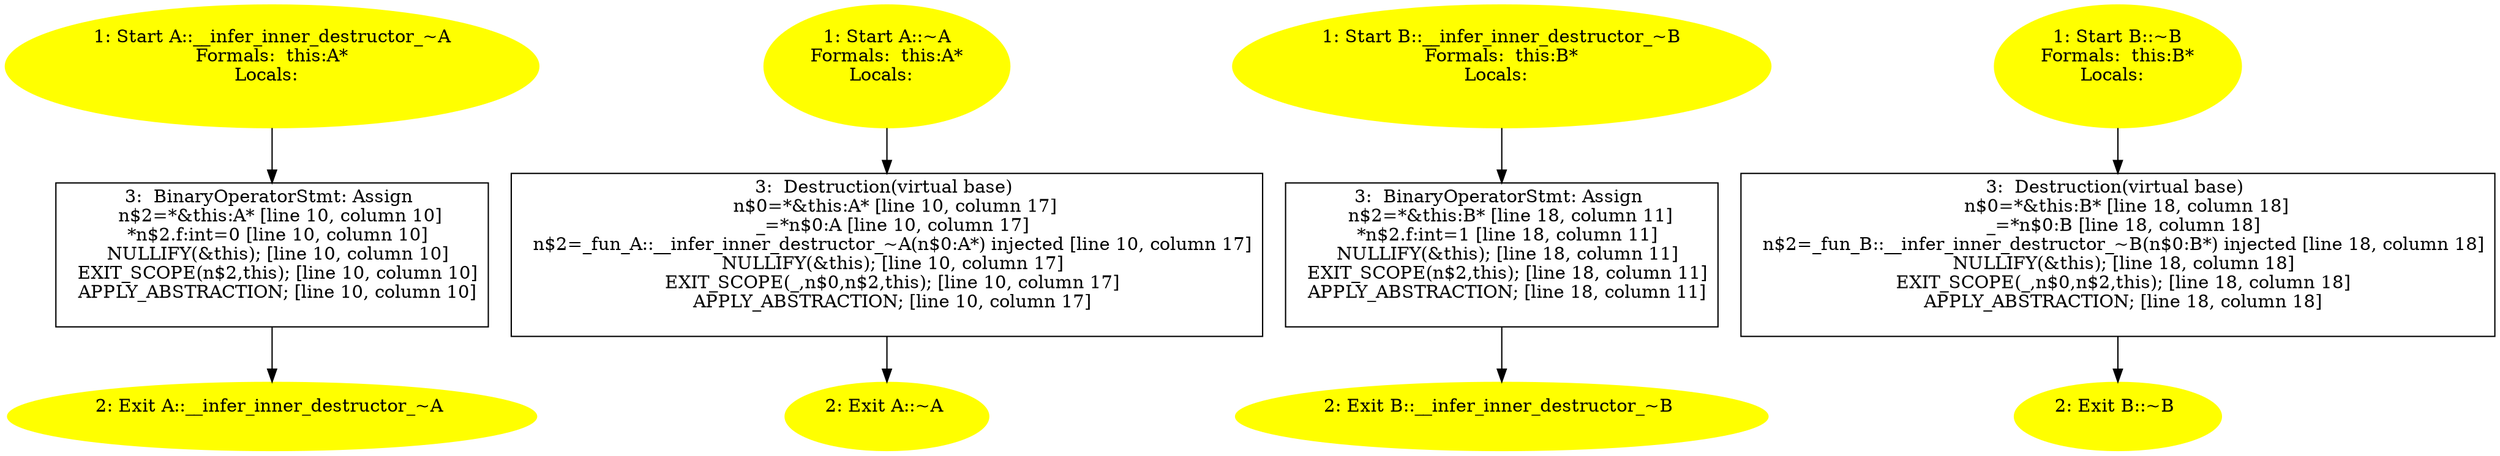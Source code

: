 /* @generated */
digraph cfg {
"__infer_inner_destructor_~A#A#(5328378654181921475).fc82b49c4db05388a691369e292a802b_1" [label="1: Start A::__infer_inner_destructor_~A\nFormals:  this:A*\nLocals:  \n  " color=yellow style=filled]
	

	 "__infer_inner_destructor_~A#A#(5328378654181921475).fc82b49c4db05388a691369e292a802b_1" -> "__infer_inner_destructor_~A#A#(5328378654181921475).fc82b49c4db05388a691369e292a802b_3" ;
"__infer_inner_destructor_~A#A#(5328378654181921475).fc82b49c4db05388a691369e292a802b_2" [label="2: Exit A::__infer_inner_destructor_~A \n  " color=yellow style=filled]
	

"__infer_inner_destructor_~A#A#(5328378654181921475).fc82b49c4db05388a691369e292a802b_3" [label="3:  BinaryOperatorStmt: Assign \n   n$2=*&this:A* [line 10, column 10]\n  *n$2.f:int=0 [line 10, column 10]\n  NULLIFY(&this); [line 10, column 10]\n  EXIT_SCOPE(n$2,this); [line 10, column 10]\n  APPLY_ABSTRACTION; [line 10, column 10]\n " shape="box"]
	

	 "__infer_inner_destructor_~A#A#(5328378654181921475).fc82b49c4db05388a691369e292a802b_3" -> "__infer_inner_destructor_~A#A#(5328378654181921475).fc82b49c4db05388a691369e292a802b_2" ;
"~A#A#(5328378654181921475).cff4808f235f4b18d15ccd10cb1df4ff_1" [label="1: Start A::~A\nFormals:  this:A*\nLocals:  \n  " color=yellow style=filled]
	

	 "~A#A#(5328378654181921475).cff4808f235f4b18d15ccd10cb1df4ff_1" -> "~A#A#(5328378654181921475).cff4808f235f4b18d15ccd10cb1df4ff_3" ;
"~A#A#(5328378654181921475).cff4808f235f4b18d15ccd10cb1df4ff_2" [label="2: Exit A::~A \n  " color=yellow style=filled]
	

"~A#A#(5328378654181921475).cff4808f235f4b18d15ccd10cb1df4ff_3" [label="3:  Destruction(virtual base) \n   n$0=*&this:A* [line 10, column 17]\n  _=*n$0:A [line 10, column 17]\n  n$2=_fun_A::__infer_inner_destructor_~A(n$0:A*) injected [line 10, column 17]\n  NULLIFY(&this); [line 10, column 17]\n  EXIT_SCOPE(_,n$0,n$2,this); [line 10, column 17]\n  APPLY_ABSTRACTION; [line 10, column 17]\n " shape="box"]
	

	 "~A#A#(5328378654181921475).cff4808f235f4b18d15ccd10cb1df4ff_3" -> "~A#A#(5328378654181921475).cff4808f235f4b18d15ccd10cb1df4ff_2" ;
"__infer_inner_destructor_~B#B#(7876366742276079110).fe5e2468da434006eca91d5190796d09_1" [label="1: Start B::__infer_inner_destructor_~B\nFormals:  this:B*\nLocals:  \n  " color=yellow style=filled]
	

	 "__infer_inner_destructor_~B#B#(7876366742276079110).fe5e2468da434006eca91d5190796d09_1" -> "__infer_inner_destructor_~B#B#(7876366742276079110).fe5e2468da434006eca91d5190796d09_3" ;
"__infer_inner_destructor_~B#B#(7876366742276079110).fe5e2468da434006eca91d5190796d09_2" [label="2: Exit B::__infer_inner_destructor_~B \n  " color=yellow style=filled]
	

"__infer_inner_destructor_~B#B#(7876366742276079110).fe5e2468da434006eca91d5190796d09_3" [label="3:  BinaryOperatorStmt: Assign \n   n$2=*&this:B* [line 18, column 11]\n  *n$2.f:int=1 [line 18, column 11]\n  NULLIFY(&this); [line 18, column 11]\n  EXIT_SCOPE(n$2,this); [line 18, column 11]\n  APPLY_ABSTRACTION; [line 18, column 11]\n " shape="box"]
	

	 "__infer_inner_destructor_~B#B#(7876366742276079110).fe5e2468da434006eca91d5190796d09_3" -> "__infer_inner_destructor_~B#B#(7876366742276079110).fe5e2468da434006eca91d5190796d09_2" ;
"~B#B#(7876366742276079110).576ee7cb70a3e3453b3760583a94887e_1" [label="1: Start B::~B\nFormals:  this:B*\nLocals:  \n  " color=yellow style=filled]
	

	 "~B#B#(7876366742276079110).576ee7cb70a3e3453b3760583a94887e_1" -> "~B#B#(7876366742276079110).576ee7cb70a3e3453b3760583a94887e_3" ;
"~B#B#(7876366742276079110).576ee7cb70a3e3453b3760583a94887e_2" [label="2: Exit B::~B \n  " color=yellow style=filled]
	

"~B#B#(7876366742276079110).576ee7cb70a3e3453b3760583a94887e_3" [label="3:  Destruction(virtual base) \n   n$0=*&this:B* [line 18, column 18]\n  _=*n$0:B [line 18, column 18]\n  n$2=_fun_B::__infer_inner_destructor_~B(n$0:B*) injected [line 18, column 18]\n  NULLIFY(&this); [line 18, column 18]\n  EXIT_SCOPE(_,n$0,n$2,this); [line 18, column 18]\n  APPLY_ABSTRACTION; [line 18, column 18]\n " shape="box"]
	

	 "~B#B#(7876366742276079110).576ee7cb70a3e3453b3760583a94887e_3" -> "~B#B#(7876366742276079110).576ee7cb70a3e3453b3760583a94887e_2" ;
}
